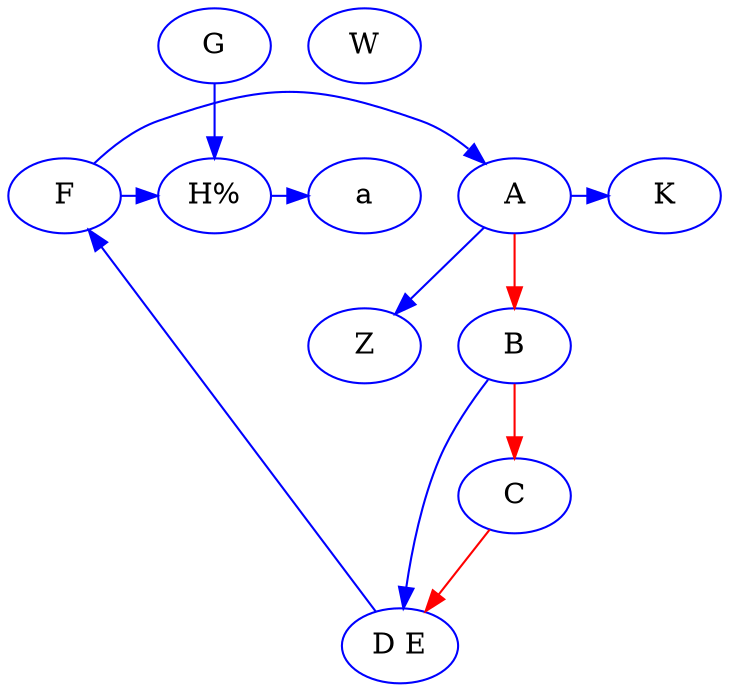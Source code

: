 strict digraph MYNAME{
    rank = "same"
    # C preproc line
     graph      [color = "blue"]
    node [color = "blue"] edge [color = "blue"]
    A->B -> C -> "D E"[color = "red"] W G    -> "H%" /* A -> XXX */ A -> Z
    B -> "D E";"D E" -> F /* MULTILINE A -> W
    COMMENT */ F -> A
    subgraph THIS_IS_NOT_A_NODE
    {

        F -> "H%"-> a; K [color = "blue"] A -> K
    }
}